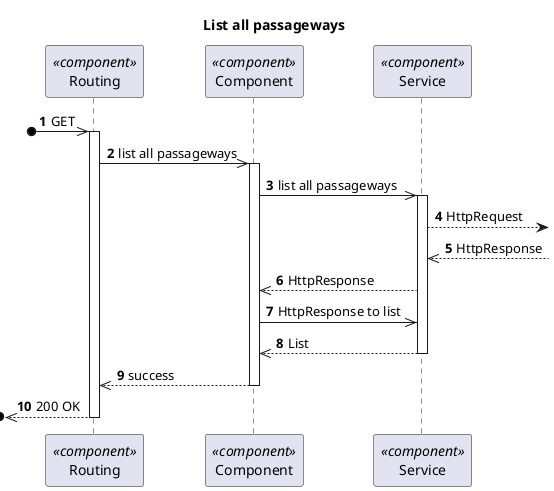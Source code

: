@startuml Process View - Level 3 - List all passageways
'https://plantuml.com/sequence-diagram

autonumber
skinparam packageStyle rect

title List all passageways

participant "Routing" as routing <<component>>
participant "Component" as comp <<component>>
participant "Service" as service <<component>>


?o->> routing : GET
activate routing
routing ->> comp : list all passageways

activate comp
comp ->> service : list all passageways

activate service
service --> : HttpRequest
service<<--  : HttpResponse
comp <<-- service : HttpResponse
comp ->> service: HttpResponse to list
comp <<-- service : List
deactivate service

comp -->> routing : success
deactivate comp

?o<<-- routing : 200 OK
deactivate routing

@enduml